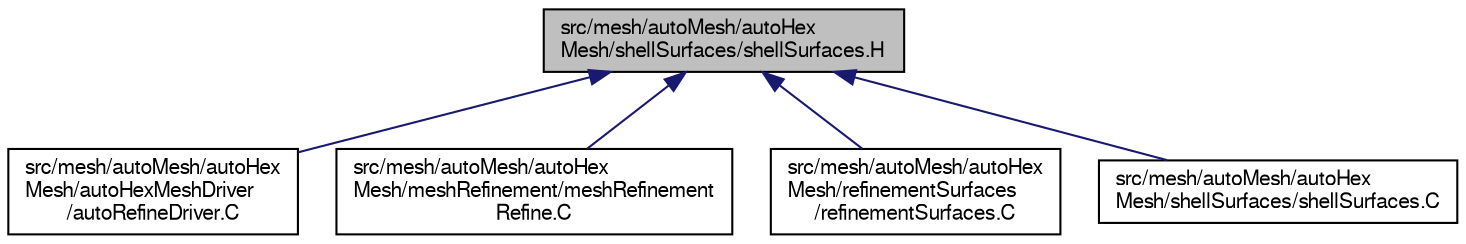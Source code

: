 digraph "src/mesh/autoMesh/autoHexMesh/shellSurfaces/shellSurfaces.H"
{
  bgcolor="transparent";
  edge [fontname="FreeSans",fontsize="10",labelfontname="FreeSans",labelfontsize="10"];
  node [fontname="FreeSans",fontsize="10",shape=record];
  Node1 [label="src/mesh/autoMesh/autoHex\lMesh/shellSurfaces/shellSurfaces.H",height=0.2,width=0.4,color="black", fillcolor="grey75", style="filled" fontcolor="black"];
  Node1 -> Node2 [dir="back",color="midnightblue",fontsize="10",style="solid",fontname="FreeSans"];
  Node2 [label="src/mesh/autoMesh/autoHex\lMesh/autoHexMeshDriver\l/autoRefineDriver.C",height=0.2,width=0.4,color="black",URL="$a06577.html"];
  Node1 -> Node3 [dir="back",color="midnightblue",fontsize="10",style="solid",fontname="FreeSans"];
  Node3 [label="src/mesh/autoMesh/autoHex\lMesh/meshRefinement/meshRefinement\lRefine.C",height=0.2,width=0.4,color="black",URL="$a06606.html"];
  Node1 -> Node4 [dir="back",color="midnightblue",fontsize="10",style="solid",fontname="FreeSans"];
  Node4 [label="src/mesh/autoMesh/autoHex\lMesh/refinementSurfaces\l/refinementSurfaces.C",height=0.2,width=0.4,color="black",URL="$a06613.html"];
  Node1 -> Node5 [dir="back",color="midnightblue",fontsize="10",style="solid",fontname="FreeSans"];
  Node5 [label="src/mesh/autoMesh/autoHex\lMesh/shellSurfaces/shellSurfaces.C",height=0.2,width=0.4,color="black",URL="$a06617.html"];
}
